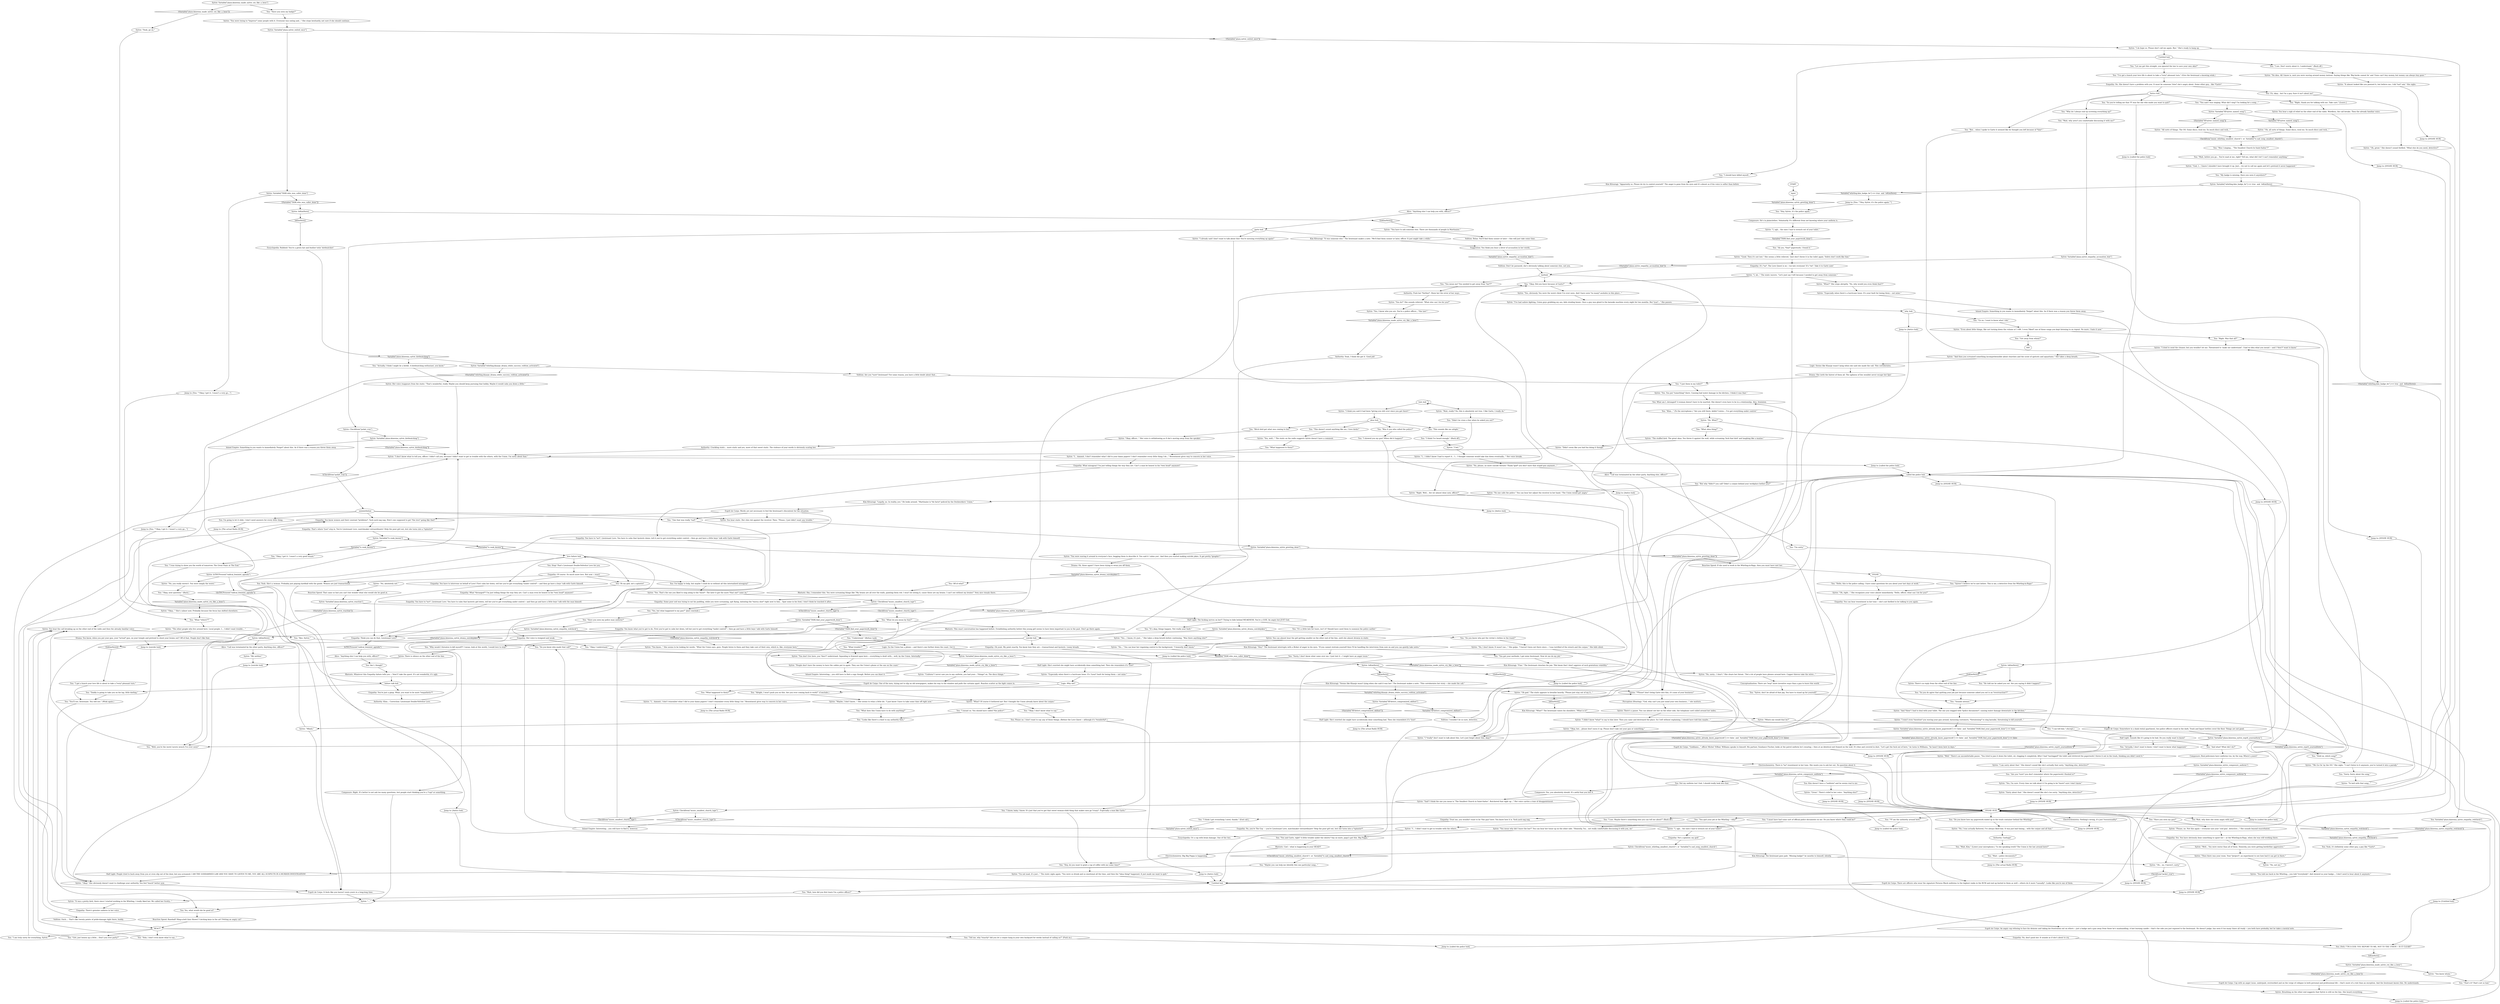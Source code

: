# KINEEMA / SYLVIE
# Your wildly successful phone call to Sylvie Malaiika.
# ==================================================
digraph G {
	  0 [label="START"];
	  1 [label="input"];
	  2 [label="Volition: Ouch.... That's like twenty points of pride-damage right there, buddy."];
	  3 [label="Jump to: [suicide hub]"];
	  4 [label="Sylvie: \"It almost looked like you pawned it, but believe me, I did *not* ask.\" She sighs."];
	  5 [label="Volition: Relax. You'll find them sooner or later -- this will just take some time."];
	  6 [label="Inland Empire: Interesting... you still have to find it, however."];
	  7 [label="Sylvie: IsKimHere()"];
	  8 [label="IsKimHere()", shape=diamond];
	  9 [label="!(IsKimHere())", shape=diamond];
	  10 [label="Empathy: Think you can do that, Lieutenant Love?"];
	  11 [label="Empathy: You have to *act*, Lieutenant Love. You have to calm that hysteric down, tell it you've got everything under control -- then go and have a little boys' talk with Garte himself."];
	  12 [label="Empathy: You can hear resentment in her tone -- she's not thrilled to be talking to you again."];
	  13 [label="why_hub"];
	  14 [label="called the police hub"];
	  15 [label="You: \"Let me get this straight, you ignored the law to save your own skin?\""];
	  16 [label="Sylvie: \"Yes... I know, it's just...\" She takes a deep breath before continuing. \"Was there anything else?\""];
	  17 [label="You: \"I got a hunch your love life is about to take a *very* pleasant turn.\""];
	  18 [label="You: Uh, okay... but I'm a guy. Sure it isn't about me?"];
	  19 [label="You: \"And what? What did I do?\""];
	  20 [label="Sylvie: \"Okay, officer...\" Her voice is withdrawing as if she's moving away from the speaker."];
	  21 [label="Esprit de Corps: An angry cop refusing to face his demons and taking his frustration out on others -- just a badge and a gun away from those he's manhandling. A fast burning candle -- that's the side you just exposed to the lieutenant. He doesn't judge, has seen it too many times all ready -- you both have probably, but he takes a mental note."];
	  22 [label="Authority: Yeah, I think she got it. Good job!"];
	  23 [label="Jump to: [SYLVIE HUB]"];
	  24 [label="You: \"But... when I spoke to Garte it seemed like he thought you left because of *him*.\""];
	  25 [label="Sylvie: \"And *then* I had to deal with your toilet. The one you clogged with *police documents*, causing water damage downstairs in the kitchen.\""];
	  26 [label="Sylvie: \"I... dammit, I don't remember what I did to your damn papers! I don't remember every little thing I do...\" Resentment gives way to concern in her voice."];
	  27 [label="Perception (Hearing): \"God, why can't you just mind your own business...\" she mutters."];
	  28 [label="Sylvie: \"To hell with that song...\""];
	  29 [label="Reaction Speed: If she used to work in the Whirling-in-Rags, then you must have met her."];
	  30 [label="Sylvie: \"Oh, all sorts of things. Some disco, rock too. So much disco and rock...\""];
	  31 [label="failure talk hub"];
	  32 [label="Sylvie: \"No. What?\""];
	  33 [label="You: \"Was I singing... \"The Smallest Church In Saint-Saëns\"?\""];
	  34 [label="You: \"But why *didn't* you call? Didn't a corpse behind your workplace bother you?\""];
	  35 [label="Sylvie: \"No, sorry... I don't.\" She clears her throat. \"Not a lot of people have phones around here. Copper thieves take the wires...\""];
	  36 [label="Empathy: Some poor sod was trying to eat his pudding, while you were screaming, spit flying, imitating the *mercy shot* right next to him... Spat some in his food, I don't think he touched it after..."];
	  37 [label="Sylvie: Her voice reappears from the static: \"That's wonderful, really. Maybe you should keep pursuing that hobby. Maybe it would calm you down a little.\""];
	  38 [label="Sylvie: \"No, I don't know. It wasn't me...\" She gulps. \"I haven't been out there since... I was terrified of the stench and the corpse.\" She falls silent."];
	  39 [label="Esprit de Corps: Words are not necessary to feel the lieutenant's discontent for the situation."];
	  40 [label="Sylvie: \"I've had sailors fighting, Union guys grabbing my ass, kids stealing booze. Once a guy was glued to the karaoke machine every night for two months. But *you*...\" She pauses."];
	  41 [label="Sylvie: You hear a sigh of relief on the other end of the radio. Wordless, the call breaks. Then the already familiar voice:"];
	  42 [label="Jump to: [SYLVIE HUB]"];
	  43 [label="You: \"You mean me? You needed to get away from *me*?\""];
	  44 [label="Sylvie: \"Especially when there's a hurricane loose. It's *your* fault for losing them -- not mine.\""];
	  45 [label="You: Yeah. She's a woman. Probably just playing hardball with the goods. Women are just transactional."];
	  46 [label="love failure hub"];
	  47 [label="skua hub"];
	  48 [label="You: \"This doesn't sound anything like me, I love birds!\""];
	  49 [label="You: \"Go on. I want to know what I did.\""];
	  50 [label="SYLVIE HUB"];
	  51 [label="You: \"It's a little late for tears, isn't it? Should have used them to summon the police earlier.\""];
	  52 [label="Sylvie: \"Oh... no, I haven't, sorry.\""];
	  53 [label="Reaction Speed: That came so fast you can't but wonder what else would she be good at."];
	  54 [label="Drama: Oh, those again? I have been trying to wean you off them."];
	  55 [label="Sylvie: \"You don't live here, you *don't* understand. Squealing is frowned upon here -- everything is dealt with... well, by the Union. Internally.\""];
	  56 [label="Sylvie: Variable[\"plaza.kineema_sylvie_composure_uniform\"]"];
	  57 [label="Variable[\"plaza.kineema_sylvie_composure_uniform\"]", shape=diamond];
	  58 [label="!(Variable[\"plaza.kineema_sylvie_composure_uniform\"])", shape=diamond];
	  59 [label="You: Kim doesn't have a *uniform* and he seems real to me."];
	  60 [label="Sylvie: Variable[\"plaza.kineema_sylvie_esprit_youruniform\"]"];
	  61 [label="Variable[\"plaza.kineema_sylvie_esprit_youruniform\"]", shape=diamond];
	  62 [label="!(Variable[\"plaza.kineema_sylvie_esprit_youruniform\"])", shape=diamond];
	  63 [label="Sylvie: \"I... dammit, I don't remember what I did to your damn papers! I don't remember every little thing I do.\" Resentment gives way to concern in her voice."];
	  64 [label="Sylvie: There's no reply from the other end of the line."];
	  65 [label="Sylvie: \"I, ugh... the ones I had to wrench out of your toilet?\""];
	  66 [label="Sylvie: Variable[\"tc.rank_known\"]"];
	  67 [label="Variable[\"tc.rank_known\"]", shape=diamond];
	  68 [label="!(Variable[\"tc.rank_known\"])", shape=diamond];
	  69 [label="You: \"Sorry. Sorry about the song.\""];
	  70 [label="Sylvie: CheckItem(\"music_smallest_church_tape\")"];
	  71 [label="CheckItem(\"music_smallest_church_tape\")", shape=diamond];
	  72 [label="!(CheckItem(\"music_smallest_church_tape\"))", shape=diamond];
	  73 [label="Empathy: Of course. So much more love. But now -- react!"];
	  74 [label="Sylvie: \"All sorts of things. The OO. Some disco, rock too. So much disco and rock...\""];
	  75 [label="You: \"Hello, this is the police calling. I have some questions for you about your last days at work.\""];
	  76 [label="You: \"It's okay, things happen. Not really your fault.\""];
	  77 [label="Sylvie: \"Please, no. Not this again -- everyone saw your 'cool gun', detective...\" She sounds beyond exacerbated."];
	  78 [label="You: \"Maybe you can help me identify this one particular song...\""];
	  79 [label="Sylvie: Variable[\"plaza.kineema_sylvie_reaction\"]"];
	  80 [label="Variable[\"plaza.kineema_sylvie_reaction\"]", shape=diamond];
	  81 [label="!(Variable[\"plaza.kineema_sylvie_reaction\"])", shape=diamond];
	  82 [label="You: \"Wait, how did you first learn I'm a police officer?\""];
	  83 [label="Sylvie: \"Yes, well...\" The static on the radio suggests Sylvie doesn't have a comment."];
	  84 [label="Sylvie: \"I am sorry about that.\" She doesn't sound like she's actually that sorry. \"Anything else, detective?\""];
	  85 [label="You: \"Okay. Did you leave because of Garte?\""];
	  86 [label="Sylvie: \"Maybe, I don't know...\" She seems to relax a little bit. \"I just know I have to take some time off right now.\""];
	  87 [label="You: \"Sylvie? I believe we've met before. This is me, a detective from the Whirling-in-Rags!\""];
	  88 [label="Sylvie: IsKimHere()"];
	  89 [label="IsKimHere()", shape=diamond];
	  90 [label="!(IsKimHere())", shape=diamond];
	  91 [label="Sylvie: \"You have to ask someone else. There are thousands of people in Martinaise.\""];
	  92 [label="Kim Kitsuragi: \"Seems like Klaasje wasn't lying when she said it was her.\" The lieutenant makes a note. \"This corroborates her story -- she made the call.\""];
	  93 [label="Inland Empire: Something in you wants to immediately *forget* about this. As if there was a reason you threw them away."];
	  94 [label="Sylvie: Variable[\"XP.sylvie_named_song\"]"];
	  95 [label="Variable[\"XP.sylvie_named_song\"]", shape=diamond];
	  96 [label="!(Variable[\"XP.sylvie_named_song\"])", shape=diamond];
	  97 [label="You: \"This sounds like me alright.\""];
	  98 [label="You: \"I am truly sorry for everything, Sylvie.\""];
	  99 [label="You: \"Girl, just loosen up a little... Don't you ever party?\""];
	  100 [label="Jump to: [called the police hub]"];
	  101 [label="Sylvie: You can almost hear the girl getting smaller on the other end of the line, until she almost drowns in static."];
	  102 [label="Sylvie: \"Mhmh.\""];
	  103 [label="You: \"Actually, I don't want to know. I don't want to know what happened.\""];
	  104 [label="You: Off of what?"];
	  105 [label="You: \"I must have had some sort of official police documents on me. Do you know where they could be?\""];
	  106 [label="You: \"Okay, I understand.\""];
	  107 [label="You: \"Sorry, I don't know what came over me, I just lost it -- I might have an anger issue.\""];
	  108 [label="Composure: Yes, you absolutely should. It's awful that you lost it."];
	  109 [label="Empathy: There's genuine sadness in her voice."];
	  110 [label="Sylvie: \"'We Go On' by the OO.\" She sighs. \"I can't listen to it anymore, you've turned it into a parody.\""];
	  111 [label="Sylvie: \"You mean why did I leave the bar?\" You can hear her tense up on the other side. \"Honestly, I'm... not really comfortable discussing it with you, sir.\""];
	  112 [label="Volition: Don't be paranoid, she's obviously talking about someone else, not you."];
	  113 [label="Sylvie: \"Sorry about that.\" She doesn't sound like she's too sorry. \"Anything else, detective?\""];
	  114 [label="Jump to: [SYLVIE HUB]"];
	  115 [label="Sylvie: CheckItem(\"music_smallest_church_tape\")"];
	  116 [label="CheckItem(\"music_smallest_church_tape\")", shape=diamond];
	  117 [label="!(CheckItem(\"music_smallest_church_tape\"))", shape=diamond];
	  118 [label="SYLVIE"];
	  119 [label="You: \"So you're telling me that *I* was the one who made you want to quit?\""];
	  120 [label="You: \"I meant us. You should have called *the police*.\""];
	  121 [label="Sylvie: \"Yeah, go on.\""];
	  122 [label="You: \"You quit your job at the Whirling -- why?\""];
	  123 [label="Reaction Speed: Baseball? Ring-a-bell Quiz Shows? Catching keys in the air? Petting an angry cat?"];
	  124 [label="You: \"Why would I threaten to kill myself?! I mean, look at this world, I would love to stay!\""];
	  125 [label="You: Not my uniform too! God, I should really look into that."];
	  126 [label="Sylvie: \"I didn't know *what* to say to him later. Then you came and destroyed the place. So I left without explaining. I should have told him maybe...\""];
	  127 [label="You: \"I can tell him.\" (Accept.)"];
	  128 [label="lasthub"];
	  129 [label="Sylvie: \"I won't even *mention* you waving your gun around, harassing customers, *threatening* to sing karaoke, threatening to kill yourself...\""];
	  130 [label="Volition: I wouldn't be so sure, detective."];
	  131 [label="Jump to: [You: \"\"Okay, I get it. I wasn't a very go...\"]"];
	  132 [label="You: I'm happy to help, but maybe I could do so without all this internalized misogyny?"];
	  133 [label="Rhetoric: God -- what is happening in your HEAD?!"];
	  134 [label="You: \"You said I was singing. What did I sing? I'm looking for a song...\""];
	  135 [label="Sylvie: \"I do hope so. Please don't call me again. Bye.\" She's ready to hang up."];
	  136 [label="Sylvie: \"The stuffed bird. The great skua. You threw it against the wall, while screaming 'fuck that bird' and laughing like a maniac.\""];
	  137 [label="Sylvie: \"I bet.\""];
	  138 [label="Sylvie: \"And then you screamed something incomprehensible about churches and the scent of apricots and aquariums.\" She takes a deep breath."];
	  139 [label="Sylvie: \"Okay...\" She's calmer now. Probably because the focus has shifted elsewhere."];
	  140 [label="Empathy: No, you're The Guy  -- you're Lieutenant Love, matchmaker extraordinaire! Help the poor girl out, lest she turns into a *spinster*!"];
	  141 [label="Sylvie: \"The other people who live around here. Local people. I... I didn't want trouble... \""];
	  142 [label="Jump to: [called the police hub]"];
	  143 [label="Jump to: [SYLVIE HUB]"];
	  144 [label="Sylvie: There is silence on the other end of the line."];
	  145 [label="You: \"Right, thank you for talking with me. Take care.\" [Leave.]"];
	  146 [label="You: \"Didn't he cross a line when he asked you out?\""];
	  147 [label="Electrochemistry: There is *no* resentment in her tone. She wants you to ask her out. No question about it."];
	  148 [label="Sylvie: \"Yes. You put *something* there. Causing bad water damage in the kitchen. I think it was that.\""];
	  149 [label="Empathy: That's where *you* step in. You're Lieutenant Love, matchmaker extraordinaire! Help the poor girl out, lest she turns into a *spinster*."];
	  150 [label="You: \"Daddy is going to take you on his lap, little darling.\""];
	  151 [label="Empathy: You have to *act*, Lieutenant Love. You have to calm that hysteric girl down, tell her you've got everything under control -- and then go and have a little boys' talk with the man himself."];
	  152 [label="Electrochemistry: Big Big Poppa is happening."];
	  153 [label="Sylvie: Variable[\"whirling.kim_badge_lie\"] == true  and  IsKimHere()"];
	  154 [label="Variable[\"whirling.kim_badge_lie\"] == true  and  IsKimHere()", shape=diamond];
	  155 [label="!(Variable[\"whirling.kim_badge_lie\"] == true  and  IsKimHere())", shape=diamond];
	  156 [label="Sylvie: \"Oh, right...\" She recognizes your voice almost immediately. \"Hello, officer, what can I do for you?\""];
	  157 [label="You: \"Bitch bird got what was coming to her.\""];
	  158 [label="You: \"I see. Don't worry about it, I understand.\" (Back off.)"];
	  159 [label="Sylvie: Variable[\"plaza.kineema_made_sylvie_cry_like_a_boss\"]"];
	  160 [label="Variable[\"plaza.kineema_made_sylvie_cry_like_a_boss\"]", shape=diamond];
	  161 [label="!(Variable[\"plaza.kineema_made_sylvie_cry_like_a_boss\"])", shape=diamond];
	  162 [label="Jump to: [SYLVIE HUB]"];
	  163 [label="You: \"Hey, Sylvie, it's the police again.\""];
	  164 [label="You: \"Actually, I think I might be a birdie. A birdwatching enthusiast, you know.\""];
	  165 [label="Authority: Crackling static... more static and yes, more of that sweet static. The violence of your words is obviously scaring her."];
	  166 [label="You: \"Do you know how my paperwork ended up in the trash container behind the Whirling?\""];
	  167 [label="You: \"You got your methods, I got mine lieutenant. Now let me do my job.\""];
	  168 [label="Sylvie: Breathing on the other end suggests that Sylvie is still on the line. She heard everything."];
	  169 [label="Kim Kitsuragi: \"Fine.\" The lieutenant clenches his jaw. \"But know that I don't approve of such gratuitous volatility.\""];
	  170 [label="You: \"Huh, I don't even know what to say...\""];
	  171 [label="Sylvie: Variable[\"plaza.kineema_sylvie_already_know_paperwork\"] == false  and  Variable[\"TASK.find_your_paperwork_done\"] == false"];
	  172 [label="Variable[\"plaza.kineema_sylvie_already_know_paperwork\"] == false  and  Variable[\"TASK.find_your_paperwork_done\"] == false", shape=diamond];
	  173 [label="!(Variable[\"plaza.kineema_sylvie_already_know_paperwork\"] == false  and  Variable[\"TASK.find_your_paperwork_done\"] == false)", shape=diamond];
	  174 [label="Sylvie: Variable[\"XP.detect_compromized_skillset\"]"];
	  175 [label="Variable[\"XP.detect_compromized_skillset\"]", shape=diamond];
	  176 [label="!(Variable[\"XP.detect_compromized_skillset\"])", shape=diamond];
	  177 [label="You: \"Ah yes, *that* paperwork. I found it.\""];
	  178 [label="Sylvie: \"Good. Then it's not lost.\" She seems a little relieved. \"Just don't throw it in the toilet again. Toilets don't work like that.\""];
	  179 [label="Sylvie: \"Yes, I'm sure. Every time we talk about it I'm going to be *more* sure I don't know.\""];
	  180 [label="You: Oh my god, not a spinster!"];
	  181 [label="You: Stop! That's Lieutenant Double-Yefreitor Love for you."];
	  182 [label="You: \"I think I got everything I need, thanks.\" [End call.]"];
	  183 [label="You: \"Right. Was that all?\""];
	  184 [label="Sylvie: Variable[\"plaza.kineema_made_sylvie_cry_like_a_boss\"]"];
	  185 [label="Variable[\"plaza.kineema_made_sylvie_cry_like_a_boss\"]", shape=diamond];
	  186 [label="!(Variable[\"plaza.kineema_made_sylvie_cry_like_a_boss\"])", shape=diamond];
	  187 [label="You: \"Have you seen my badge?\""];
	  188 [label="You: \"Have you seen my gun?\""];
	  189 [label="You: Wait, why does she seem angry with you?"];
	  190 [label="You: Variable[\"plaza.kineema_sylvie_empathy_redcheck\"]"];
	  191 [label="Variable[\"plaza.kineema_sylvie_empathy_redcheck\"]", shape=diamond];
	  192 [label="!(Variable[\"plaza.kineema_sylvie_empathy_redcheck\"])", shape=diamond];
	  193 [label="Jump to: [Untitled hub]"];
	  194 [label="Sylvie: Variable[\"plaza.kineema_sylvie_greeting_done\"]"];
	  195 [label="Variable[\"plaza.kineema_sylvie_greeting_done\"]", shape=diamond];
	  196 [label="!(Variable[\"plaza.kineema_sylvie_greeting_done\"])", shape=diamond];
	  197 [label="Sylvie: \"You were waving it around in everyone's face, begging them to describe it. You said it 'calms you'. And then you started making suicide jokes. It got pretty *graphic*.\""];
	  198 [label="Composure: Real policemen have uniforms too, by the way. Where's yours?"];
	  199 [label="unionisthelaw"];
	  200 [label="You: \"Wait, Kim,\" (Lower your microphone.) \"Is she speaking truth? The Union is the law around here?\""];
	  201 [label="You: I'm going to let it slide. I don't need answers for every little thing."];
	  202 [label="Esprit de Corps: There are officers who wear the signature Perseus Black uniforms to the highest ranks in the RCM and end up buried in them as well -- others do it more *casually*. Looks like you're one of them."];
	  203 [label="Sylvie: \"I, ugh... the ones I had to wrench out of your toilet.\""];
	  204 [label="Jump to: [The actual Radio HUB]"];
	  205 [label="You: Am I, though?"];
	  206 [label="Sylvie: Variable[\"whirling.klaasje_drama_white_success_volition_activated\"]"];
	  207 [label="Variable[\"whirling.klaasje_drama_white_success_volition_activated\"]", shape=diamond];
	  208 [label="!(Variable[\"whirling.klaasje_drama_white_success_volition_activated\"])", shape=diamond];
	  209 [label="Volition: Are you *sure* lieutenant? For some reason, you have a little doubt about that..."];
	  210 [label="Half Light: She's worried she might have accidentally done something bad. Then she remembers it's *you*."];
	  211 [label="Empathy: What misogyny? I'm just telling things the way they are. Can't a man be honest in his *own head* anymore?"];
	  212 [label="Sylvie: \"Yes. That's the one you liked to sing along to the *most*. The later it got the more *that one* came on.\""];
	  213 [label="You: \"Wait, before you go... You're mad at me, right? Tell me, what did I do? I can't remember anything.\""];
	  214 [label="Sylvie: \"Well... You were worse than all of them. Honestly, you were getting borderline aggressive.\""];
	  215 [label="Sylvie: \"Even about little things, like not turning down the volume at 3 AM. I even *liked* one of those songs you kept listening to on repeat. No more. I hate it now.\""];
	  216 [label="Sylvie: \"Then there was your room. Your *project*, an experiment to see how bad it can get in there.\""];
	  217 [label="Sylvie: \"I tried to send the cleaner, but you wouldn't let me. Threatened to 'make me understand'. I had no idea what you meant -- and I *don't* want to know.\""];
	  218 [label="Sylvie: \"No, not me.\""];
	  219 [label="You: \"I showed you my gun? When did it happen?\""];
	  220 [label="Empathy: Yes. You have obviously done something to upset her -- at the Whirling-in-Rags, when she was still working there."];
	  221 [label="You: Yeah, it's definitely some other guy, a guy like *Garte*."];
	  222 [label="Antics hub"];
	  223 [label="Untitled hub"];
	  224 [label="suicide hub"];
	  225 [label="Sylvie: \"Okay.\" She obviously doesn't want to challenge your authority. You feel *much* better now."];
	  226 [label="Jump to: [called the police hub]"];
	  227 [label="Suggestion: You think you hear a sliver of accusation in her words."];
	  228 [label="You: \"That's it? That's not so bad.\""];
	  229 [label="Sylvie: \"Wait, really? No, this is absolutely not true. I like Garte, I really do.\""];
	  230 [label="Sylvie: IsKimHere()"];
	  231 [label="IsKimHere()", shape=diamond];
	  232 [label="!(IsKimHere())", shape=diamond];
	  233 [label="You: \"He told me he asked you out. Are you saying it didn't happen?\""];
	  234 [label="Sylvie: CheckItem(\"jacket_rcm\")"];
	  235 [label="CheckItem(\"jacket_rcm\")", shape=diamond];
	  236 [label="!(CheckItem(\"jacket_rcm\"))", shape=diamond];
	  237 [label="Sylvie: Variable[\"plaza.kineema_sylvie_birdwatching\"]"];
	  238 [label="Variable[\"plaza.kineema_sylvie_birdwatching\"]", shape=diamond];
	  239 [label="!(Variable[\"plaza.kineema_sylvie_birdwatching\"])", shape=diamond];
	  240 [label="Inland Empire: Something in you wants to immediately *forget* about this. As if there was a reason you threw them away."];
	  241 [label="Logic: Why not?"];
	  242 [label="You: \"You and Garte, right? A little trouble under the sheets? Say no more, papa's got this. Big Poppa.\""];
	  243 [label="You: \"What skua thing?\""];
	  244 [label="You: \"Why do I always end up screwing everything up?\""];
	  245 [label="You: \"Was it you who called the police?\""];
	  246 [label="You: \"I see. Maybe there's something else you can tell me about?\" (Back off.)"];
	  247 [label="Empathy: You know women and their constant *problems*. Yack yack nag nag. How's one supposed to get *the love* going like that?"];
	  248 [label="Sylvie: \"You told me back in the Whirling... you told *everybody*. And showed us your badge... I don't need to hear about it anymore.\""];
	  249 [label="Sylvie: \"It was a pretty bird, there since I started working in the Whirling. I really liked her. We called her Scotty...\""];
	  250 [label="You: \"Wait, why aren't you comfortable discussing it with me?\""];
	  251 [label="You: \"Alright, I won't push you on this. Are you ever coming back to work?\" (Conclude.)"];
	  252 [label="Sylvie: \"*Please* don't bring Garte into this, it's none of your business!\""];
	  253 [label="You: \"Sounds intense.\""];
	  254 [label="hub_hub"];
	  255 [label="Logic: Seems like Klaasje wasn't lying when she said she made the call. This corroborates."];
	  256 [label="Jump to: [called the police hub]"];
	  257 [label="Drama: She iseth the fairest of them all. The ugliness of lies wouldst never escape her lips!"];
	  258 [label="Sylvie: IsTHCPresent(\"radical_feminist_agenda\")"];
	  259 [label="IsTHCPresent(\"radical_feminist_agenda\")", shape=diamond];
	  260 [label="!(IsTHCPresent(\"radical_feminist_agenda\"))", shape=diamond];
	  261 [label="Sylvie: \"No, you really weren't. You were simply the worst.\""];
	  262 [label="You: \"I was trying to show you the world of tomorrow. The Great Panic at The End.\""];
	  263 [label="You: \"Tell me, why *exactly* did you let a corpse hang in your own backyard for weeks instead of calling us?\" (Push on.)"];
	  264 [label="Esprit de Corps: It feels like you haven't worn yours in a long-long time."];
	  265 [label="Sylvie: \"Sad? I think the one you mean is \"The Smallest Church in Saint-Saëns\". Butchered that right up...\" Her voice carries a tone of disappointment."];
	  266 [label="Empathy: Her voice is resigned and weak."];
	  267 [label="Drama: You know, when you put your gun, your *actual* gun, on your temple and pretend to shoot your brains out? Off of that. People don't like that."];
	  268 [label="Rhetoric: Hm, I remember this. You were screaming things like \"My brains are all over the walls, painting them red. I won't be seeing it, cause these are my brains. I can't see without my brains!\" Very nice visuals there."];
	  269 [label="Jump to: [suicide hub]"];
	  270 [label="You: \"Sylvie, don't be afraid of that pig. You have to stand up for yourself!\""];
	  271 [label="Sylvie: \"I already said I don't want to talk about this! You're messing everything up again!\""];
	  272 [label="Sylvie: There's a pause. You can almost see her on the other side, the telephone cord coiled around her index."];
	  273 [label="Authority: Garbage!"];
	  274 [label="Jump to: [called the police hub]"];
	  275 [label="You: \"I put them in my toilet?\""];
	  276 [label="Empathy: Not a spinster, my god!"];
	  277 [label="Empathy: What *deranged*? I'm just telling things the way they are. Can't a man even be honest in his *own head* anymore?"];
	  278 [label="You: \"Khm...\" (To the microphone.) \"Are you still there, kiddo? Listen... I've got everything under control.\""];
	  279 [label="Sylvie: \"Oh god.\" The static appears to breathe heavily. \"Please just stay out of my li...\""];
	  280 [label="You: \"Hey, do you want to grab a cup of coffee with me some time?\""];
	  281 [label="Jump to: [called the police hub]"];
	  282 [label="Sylvie: \"No...\" You can hear her regaining control in the background. \"I honestly don't know.\""];
	  283 [label="Sylvie: \"Uniform? I never saw you in any uniform, you had your... *things* on. The disco things.\""];
	  284 [label="Sylvie: Variable[\"plaza.kineema_sylvie_empathy_redcheck\"]"];
	  285 [label="Variable[\"plaza.kineema_sylvie_empathy_redcheck\"]", shape=diamond];
	  286 [label="!(Variable[\"plaza.kineema_sylvie_empathy_redcheck\"])", shape=diamond];
	  287 [label="Sylvie: IsKimHere()"];
	  288 [label="IsKimHere()", shape=diamond];
	  289 [label="!(IsKimHere())", shape=diamond];
	  290 [label="Alice: \"Call was terminated by the other party. Anything else, officer?\""];
	  291 [label="You: Yes, what would she be good at?"];
	  292 [label="Half Light: The fucking nerves on her?! Trying to hide behind WEAKNESS. You're a GOD. An angry but JUST God."];
	  293 [label="Sylvie: \"No, please, no more suicide threats! Thank *god* you don't have that stupid gun anymore...\""];
	  294 [label="Kim Kitsuragi: \"Apparently so. Please do try to control yourself.\" The anger is gone from his eyes and it's almost as if his voice is softer than before."];
	  295 [label="Half Light: She's worried she might have accidentally done something bad. Then she remembers it's *you*."];
	  296 [label="Jump to: [The actual Radio HUB]"];
	  297 [label="garte hub"];
	  298 [label="Sylvie: \"Especially when there's a hurricane loose. It's your fault for losing them -- not mine.\""];
	  299 [label="Jump to: [The actual Radio HUB]"];
	  300 [label="You: \"I'm sorry.\""];
	  301 [label="Sylvie: \"I think you said it had been *giving you shit ever since you got there*.\""];
	  302 [label="Sylvie: \"Didn't seem like you had fun doing it though.\""];
	  303 [label="You: \"I think I've heard enough.\" (Back off.)"];
	  304 [label="Jump to: [Antics hub]"];
	  305 [label="Sylvie: \"I... I didn't know I had to report it... I... I thought someone would take him down eventually...\" Her voice breaks."];
	  306 [label="You: \"I've got a hunch your love life is about to take a *very* pleasant turn.\" (Give the lieutenant a knowing wink.)"];
	  307 [label="Kim Kitsuragi: \"What?\" The lieutenant raises his shoulders. \"What is it?\""];
	  308 [label="Empathy: No. She doesn't have a problem with you. It must be someone *else* she's angry about. Some other guy... like *Garte*."];
	  309 [label="Sylvie: \"You know...\" She seems to be looking for words. \"What the Union says, goes. People listen to them and they take care of their own, which is, like, everyone here.\""];
	  310 [label="Rhetoric: This exact conversation has happened before. Establishing authority before this young girl seems to have been important to you in the past. Don't go there again."];
	  311 [label="Esprit de Corps: Cop with an anger issue, underpaid, overworked and on the verge of collapse in both personal and professional life -- that's more of a rule than an exception. And the lieutenant knows this. He understands."];
	  312 [label="Alice: \"Anything else I can help you with, officer?\""];
	  313 [label="Jump to: [SYLVIE HUB]"];
	  314 [label="Jump to: [SYLVIE HUB]"];
	  315 [label="You: \"Are you *sure* you don't remember where the paperwork I flushed is?\""];
	  316 [label="Electrochemistry: Nothing's wrong, it's just *sssssexuality*."];
	  317 [label="Authority: Khm... Correction: Lieutenant Double-Yefreitor Love."];
	  318 [label="You: \"Okay, I get it. I wasn't a very good tenant.\""];
	  319 [label="You: \"Well, you're the worst tavern wench I've ever seen!\""];
	  320 [label="Empathy: No, don't push her. It sounds as if she's about to cry."];
	  321 [label="Sylvie: \"You do?\" She sounds relieved. \"What else can I do for you?\""];
	  322 [label="Sylvie: \"No idea. All I know is, next you were waving around money instead. Saying things like 'Big bucks cannot lie' and 'Guns can't buy money, but money can always buy guns'.\""];
	  323 [label="You: \"Have you seen my police man uniform?\""];
	  324 [label="Empathy: Trust me, you wouldn't want to be *the guy* here. You know how it is. Yack yack nag nag."];
	  325 [label="Sylvie: \"Oh, great.\" She doesn't sound thrilled. \"What else do you need, detective?\""];
	  326 [label="Composure: He's in plainclothes. Voluntarily. It's different from not knowing where your uniform is."];
	  327 [label="Sylvie: \"Great.\" There's relief in her voice. \"Anything else?\""];
	  328 [label="Sylvie: \"Well.\" There's an uncomfortable pause. \"You tried to jam it down the toilet, sir, clogging it completely. After I had *unclogged* the toilet and retrieved the paperwork I threw it out in the trash, thinking you didn't need it.\""];
	  329 [label="Sylvie: \"No, I was actually flattered, I've always liked him. It was just bad timing... with the corpse and all that.\""];
	  330 [label="Jump to: [Antics hub]"];
	  331 [label="Sylvie: \"I *really* don't want to talk about this. Let's just forget about this, okay?\""];
	  332 [label="Authority: Push her *further*. Show her the error of her ways."];
	  333 [label="Encyclopedia: Or a cop with brain damage. One of the two."];
	  334 [label="Rhetoric: Whatever this Empathy failure tells you -- *don't* take the quest. It's not wonderful, it's ugly."];
	  335 [label="Alice: \"Anything else I can help you with, officer?\""];
	  336 [label="You: \"Bye, Sylvie.\""];
	  337 [label="Untitled hub"];
	  338 [label="You: (Yell:) \"I'M A GOD. YOU REPORT TO ME, NOT TO THE UNION -- IS IT CLEAR?\""];
	  339 [label="Sylvie: Variable[\"plaza.kineema_sylvie_drama_suicidejokes\"]"];
	  340 [label="Variable[\"plaza.kineema_sylvie_drama_suicidejokes\"]", shape=diamond];
	  341 [label="!(Variable[\"plaza.kineema_sylvie_drama_suicidejokes\"])", shape=diamond];
	  342 [label="You: \"Do you know who put the victim's clothes in the trash?\""];
	  343 [label="You: \"*I* am the authority around here.\""];
	  344 [label="Sylvie: You hear static. Her chin rub against the receiver. Then: \"Please, I just didn't want any trouble.\""];
	  345 [label="Sylvie: \"People don't have the money to have the cables put in again. They use the Union's phone or the one on the coast.\""];
	  346 [label="Conceptualization: There are *way* more inventive ways than a gun to leave this world."];
	  347 [label="Alice: \"Call was terminated by the other party. Anything else, officer?\""];
	  348 [label="Jump to: [SYLVIE HUB]"];
	  349 [label="You: \"What does this Union have to do with anything?\""];
	  350 [label="You: \"Okay. I don't know what to say.\""];
	  351 [label="Empathy: Oh yeah. My point exactly. You know how they are -- transactional and hysteric. Loony broads."];
	  352 [label="Jump to: [Antics hub]"];
	  353 [label="Sylvie: \"I don't know what to tell you, officer. I didn't call you, because I didn't want to get in trouble with the others, with the Union. I'm sorry about that.\""];
	  354 [label="Sylvie: \"I... I didn't want to get in trouble with the others...\""];
	  355 [label="Jump to: [called the police hub]"];
	  356 [label="Sylvie: \"Yes, I know who you are. You're a police officer... *the law*.\""];
	  357 [label="Sylvie: \"You were trying to *impress* some people with it. Everyone was eating and...\" She stops hesitantly, not sure if she should continue."];
	  358 [label="Jump to: [Antics hub]"];
	  359 [label="You: \"What do you mean by that?\""];
	  360 [label="Kim Kitsuragi: \"Legally, no. In reality, yes.\" He looks around. \"Martinaise is *de facto* policed by the Dockworkers' Union.\""];
	  361 [label="You: \"Wait -- police documents?\""];
	  362 [label="Esprit de Corps: \"Goddamn...\" officer Michel 'Elfboy' Williams speaks to himself. His partner, Sundance Fischer, looks at the patrol uniform he's wearing -- then at an identical suit framed on the wall. It's blue and covered in dust. \"Let's get the fuck out of here,\" he turns to Williams, \"he hasn't been here in days.\""];
	  363 [label="You: \"What happened to them?\""];
	  364 [label="You: \"Understood.\" (Refuse task)"];
	  365 [label="Sylvie: \"Okay, but... please don't mess it up. Please don't take out your gun or something.\""];
	  366 [label="Half Light: Sounds like it's going to be bad. Do you really want to know?"];
	  367 [label="Sylvie: Variable[\"plaza.sylvie_exited_once\"]"];
	  368 [label="Variable[\"plaza.sylvie_exited_once\"]", shape=diamond];
	  369 [label="!(Variable[\"plaza.sylvie_exited_once\"])", shape=diamond];
	  370 [label="Sylvie: Variable[\"TASK.who_was_caller_done\"]"];
	  371 [label="Variable[\"TASK.who_was_caller_done\"]", shape=diamond];
	  372 [label="!(Variable[\"TASK.who_was_caller_done\"])", shape=diamond];
	  373 [label="Jump to: [You: \"\"Okay, I get it. I wasn't a very go...\"]"];
	  374 [label="Empathy: It's *on*. The Love Quest is on -- too late everyone! It's *on*. Take it to Garte now!"];
	  375 [label="Sylvie: \"Me neither.\""];
	  376 [label="You: Please no. I don't want to say any of those things. (Refuse the Love Quest -- although it's *wonderful*.)"];
	  377 [label="Empathy: You're just a gimp. What, you want to be more *empathetic*?"];
	  378 [label="Jump to: [Antics hub]"];
	  379 [label="You: \"My badge is missing. Have you seen it anywhere?\""];
	  380 [label="Jump to: [SYLVIE HUB]"];
	  381 [label="Sylvie: \"...\""];
	  382 [label="You: \"You'll see, lieutenant. You will see.\" (Wink again.)"];
	  383 [label="Sylvie: \"Which one would that be?\""];
	  384 [label="Half Light: People tried to back away from you or even slip out of the door, but you screamed: I AM THE GODDAMNED LAW AND YOU HAVE TO LISTEN TO ME, YOU ARE ALL SUSPECTS IN A MURDER INVESTIGATION!"];
	  385 [label="You: \"Yes, but what happened to my gun?\" (Just conclude.)"];
	  386 [label="You: \"What trouble?!\""];
	  387 [label="Composure: Right. It's better to not ask too many questions, lest people start thinking you're a *cop* or something."];
	  388 [label="Jump to: [The actual Radio HUB]"];
	  389 [label="Sylvie: \"I, uh...\" The static wavers. \"Let's just say I left because I needed to get away from someone.\""];
	  390 [label="Sylvie: Variable[\"plaza.sylvie_empathy_accusation_hint\"]"];
	  391 [label="Variable[\"plaza.sylvie_empathy_accusation_hint\"]", shape=diamond];
	  392 [label="!(Variable[\"plaza.sylvie_empathy_accusation_hint\"])", shape=diamond];
	  393 [label="Jump to: [SYLVIE HUB]"];
	  394 [label="Sylvie: \"Right. Well... Are we almost done now, officer?\""];
	  395 [label="Logic: So the Union has a phone -- and there's one further down the coast. Got it."];
	  396 [label="Inland Empire: Interesting... you still have to find a copy though. Before you can blast it."];
	  397 [label="Sylvie: Variable[\"TASK.find_your_paperwork_done\"]"];
	  398 [label="Variable[\"TASK.find_your_paperwork_done\"]", shape=diamond];
	  399 [label="!(Variable[\"TASK.find_your_paperwork_done\"])", shape=diamond];
	  400 [label="Empathy: You know what you've got to do. First you've got to calm her down, tell her you've got everything *under control* -- then go and have a little boys' talk with Garte himself."];
	  401 [label="You: \"I know, baby, I know. It's just that you've got that sweet woman-child thing that makes men go *crazy*. Especially a man like Garte.\""];
	  402 [label="Jump to: [SYLVIE HUB]"];
	  403 [label="REACT"];
	  404 [label="You: \"Okay, next question.\" (Back.)"];
	  405 [label="Sylvie: \"What? Of course it bothered me! But I thought the Union already knew about the corpse.\""];
	  406 [label="Sylvie: \"No one calls the police.\" You can hear her adjust the receiver in her hand. \"The Union would get angry.\""];
	  407 [label="You: \"Looks like there's a limit to my authority then.\""];
	  408 [label="You: \"One that was really *sad*.\""];
	  409 [label="Esprit de Corps: Somewhere in a dank rental apartment, two police officers stand in the dark. Trash and liquor bottles cover the floor. Things are not good."];
	  410 [label="Esprit de Corps: One of the men, trying not to slip on old newspapers, makes his way to the window and pulls the curtains apart. Roaches scatter as the light comes in."];
	  411 [label="You: \"Hold on, which song?\""];
	  412 [label="You: \"Get away from whom?\""];
	  413 [label="Sylvie: \"What?\" She stops abruptly. \"No, why would you even think that?!\""];
	  414 [label="Sylvie: \"Yes, obviously. You were the worst client I've ever seen. And I have seen *so many* assholes in this place...\""];
	  415 [label="Jump to: [called the police hub]"];
	  416 [label="You: \"So you do agree that quitting your job just because someone asked you out is an *overreaction*?\""];
	  417 [label="Kim Kitsuragi: \"It was someone else.\" The lieutenant makes a note. \"We'll find them sooner or later, officer. It just might take a while.\""];
	  418 [label="Encyclopedia: Rubbish! You're a green hat and feather totin' birdwatcher!"];
	  419 [label="You: \"What happened to them?\""];
	  420 [label="You: What am I, deranged? A woman doesn't have to be married. She doesn't even have to be in a relationship. Also, feminism."];
	  421 [label="Empathy: You have to intervene on behalf of Love! First calm her down, tell her you've got everything *under control* -- and then go have a boys' talk with Garte himself."];
	  422 [label="Sylvie: CheckItem(\"music_whirling_smallest_church\")  or  Variable[\"tc.sad_song_smallest_church\"]"];
	  423 [label="CheckItem(\"music_whirling_smallest_church\")  or  Variable[\"tc.sad_song_smallest_church\"]", shape=diamond];
	  424 [label="!(CheckItem(\"music_whirling_smallest_church\")  or  Variable[\"tc.sad_song_smallest_church\"])", shape=diamond];
	  425 [label="Kim Kitsuragi: The lieutenant goes pale. 'Missing badge?' he mouths to himself, silently."];
	  426 [label="Jump to: [You: \"\"Hey, Sylvie, it's the police again.\"\"]"];
	  427 [label="Sylvie: \"No, absolutely not.\""];
	  428 [label="Sylvie: \"I'm not mad, it's just...\" The static sighs again. \"You were so drunk and so emotional all the time, and then the *skua thing* happened. It just made me want to quit.\""];
	  429 [label="Sylvie: \"God, I... I knew I shouldn't have brought it up. Just... try not to call me again and let's pretend it never happened.\""];
	  430 [label="Sylvie: You hear the call breaking up on the other end of the radio and then the already familiar voice:"];
	  431 [label="You: \"Do you know who made that call?\""];
	  432 [label="Jump to: [SYLVIE HUB]"];
	  433 [label="You: \"What *others*?\""];
	  434 [label="You: \"I should have killed myself...\""];
	  435 [label="Kim Kitsuragi: \"Hey!\" The lieutenant interrupts with a flicker of anger in his eyes. \"If you cannot restrain yourself then I'll be handling the interviews from now on and you can quietly take notes.\""];
	  436 [label="Sylvie: Variable[\"plaza.kineema_made_sylvie_cry_like_a_boss\"]"];
	  437 [label="Variable[\"plaza.kineema_made_sylvie_cry_like_a_boss\"]", shape=diamond];
	  438 [label="!(Variable[\"plaza.kineema_made_sylvie_cry_like_a_boss\"])", shape=diamond];
	  439 [label="Sylvie: \"You know whom.\""];
	  0 -> 1
	  1 -> 195
	  2 -> 403
	  3 -> 225
	  4 -> 314
	  5 -> 227
	  6 -> 359
	  7 -> 8
	  7 -> 9
	  8 -> 92
	  9 -> 256
	  10 -> 259
	  11 -> 10
	  12 -> 147
	  13 -> 304
	  13 -> 49
	  14 -> 432
	  14 -> 34
	  14 -> 405
	  15 -> 306
	  16 -> 282
	  17 -> 382
	  18 -> 325
	  19 -> 198
	  20 -> 165
	  21 -> 168
	  22 -> 224
	  23 -> 50
	  24 -> 230
	  25 -> 129
	  26 -> 211
	  27 -> 272
	  28 -> 217
	  29 -> 118
	  30 -> 423
	  31 -> 377
	  31 -> 150
	  31 -> 279
	  32 -> 402
	  32 -> 243
	  33 -> 213
	  34 -> 406
	  35 -> 346
	  36 -> 385
	  37 -> 353
	  38 -> 23
	  39 -> 344
	  39 -> 264
	  39 -> 408
	  39 -> 247
	  40 -> 13
	  41 -> 313
	  42 -> 50
	  43 -> 332
	  44 -> 241
	  45 -> 352
	  46 -> 132
	  46 -> 421
	  46 -> 45
	  46 -> 180
	  46 -> 181
	  47 -> 48
	  47 -> 97
	  47 -> 157
	  47 -> 245
	  48 -> 83
	  49 -> 215
	  50 -> 324
	  50 -> 166
	  50 -> 105
	  50 -> 246
	  50 -> 343
	  50 -> 316
	  50 -> 281
	  50 -> 122
	  50 -> 182
	  50 -> 188
	  50 -> 189
	  51 -> 101
	  52 -> 235
	  53 -> 79
	  54 -> 340
	  55 -> 345
	  56 -> 57
	  56 -> 58
	  57 -> 202
	  57 -> 59
	  57 -> 125
	  58 -> 42
	  59 -> 327
	  60 -> 61
	  60 -> 62
	  61 -> 411
	  62 -> 162
	  63 -> 296
	  64 -> 416
	  65 -> 420
	  65 -> 276
	  66 -> 67
	  66 -> 68
	  67 -> 318
	  68 -> 46
	  69 -> 28
	  70 -> 72
	  70 -> 71
	  71 -> 359
	  72 -> 6
	  73 -> 132
	  73 -> 180
	  73 -> 45
	  73 -> 421
	  74 -> 423
	  75 -> 156
	  76 -> 16
	  77 -> 220
	  78 -> 384
	  79 -> 80
	  79 -> 81
	  80 -> 292
	  81 -> 2
	  82 -> 249
	  83 -> 419
	  84 -> 315
	  85 -> 414
	  86 -> 349
	  87 -> 156
	  88 -> 89
	  88 -> 90
	  89 -> 418
	  90 -> 91
	  91 -> 5
	  92 -> 207
	  93 -> 114
	  94 -> 96
	  94 -> 95
	  95 -> 30
	  96 -> 74
	  97 -> 303
	  98 -> 430
	  99 -> 430
	  100 -> 14
	  101 -> 282
	  102 -> 264
	  102 -> 247
	  103 -> 328
	  104 -> 268
	  105 -> 65
	  106 -> 55
	  107 -> 295
	  108 -> 265
	  109 -> 353
	  110 -> 69
	  110 -> 183
	  111 -> 242
	  112 -> 128
	  113 -> 114
	  114 -> 50
	  115 -> 116
	  115 -> 117
	  116 -> 359
	  117 -> 397
	  118 -> 75
	  118 -> 87
	  119 -> 415
	  120 -> 407
	  121 -> 433
	  122 -> 111
	  123 -> 403
	  124 -> 144
	  125 -> 108
	  126 -> 365
	  126 -> 127
	  127 -> 366
	  128 -> 43
	  128 -> 252
	  128 -> 85
	  129 -> 171
	  130 -> 275
	  131 -> 319
	  132 -> 212
	  133 -> 152
	  134 -> 94
	  135 -> 337
	  135 -> 190
	  136 -> 302
	  137 -> 305
	  138 -> 255
	  139 -> 433
	  140 -> 66
	  141 -> 267
	  142 -> 14
	  143 -> 50
	  144 -> 3
	  145 -> 41
	  146 -> 330
	  147 -> 50
	  148 -> 420
	  149 -> 66
	  150 -> 382
	  151 -> 10
	  152 -> 280
	  153 -> 154
	  153 -> 155
	  154 -> 426
	  155 -> 52
	  156 -> 12
	  157 -> 20
	  158 -> 322
	  159 -> 160
	  159 -> 161
	  160 -> 283
	  161 -> 35
	  162 -> 50
	  163 -> 326
	  164 -> 37
	  165 -> 353
	  166 -> 329
	  167 -> 169
	  168 -> 142
	  169 -> 21
	  170 -> 430
	  171 -> 172
	  171 -> 173
	  172 -> 362
	  173 -> 319
	  174 -> 176
	  174 -> 175
	  175 -> 130
	  176 -> 210
	  177 -> 178
	  178 -> 374
	  179 -> 113
	  180 -> 277
	  181 -> 73
	  182 -> 368
	  183 -> 217
	  184 -> 186
	  184 -> 187
	  185 -> 139
	  186 -> 121
	  187 -> 357
	  188 -> 77
	  189 -> 191
	  190 -> 192
	  190 -> 193
	  191 -> 285
	  192 -> 285
	  193 -> 338
	  194 -> 196
	  194 -> 197
	  195 -> 163
	  196 -> 29
	  197 -> 54
	  198 -> 56
	  199 -> 408
	  199 -> 264
	  199 -> 201
	  199 -> 247
	  199 -> 344
	  200 -> 361
	  201 -> 388
	  202 -> 381
	  203 -> 398
	  205 -> 334
	  206 -> 208
	  206 -> 209
	  207 -> 174
	  208 -> 258
	  209 -> 275
	  210 -> 299
	  211 -> 11
	  212 -> 115
	  213 -> 429
	  214 -> 216
	  215 -> 412
	  215 -> 183
	  216 -> 218
	  217 -> 138
	  218 -> 14
	  219 -> 358
	  220 -> 214
	  221 -> 248
	  222 -> 134
	  222 -> 145
	  222 -> 244
	  222 -> 119
	  222 -> 24
	  223 -> 82
	  223 -> 380
	  224 -> 386
	  224 -> 435
	  224 -> 124
	  224 -> 351
	  225 -> 264
	  225 -> 247
	  226 -> 14
	  227 -> 391
	  228 -> 25
	  229 -> 146
	  230 -> 232
	  230 -> 233
	  231 -> 436
	  232 -> 64
	  233 -> 253
	  234 -> 236
	  234 -> 237
	  235 -> 42
	  236 -> 199
	  237 -> 240
	  237 -> 239
	  238 -> 164
	  238 -> 206
	  239 -> 353
	  240 -> 131
	  241 -> 251
	  241 -> 252
	  241 -> 85
	  242 -> 133
	  243 -> 136
	  244 -> 250
	  245 -> 219
	  246 -> 354
	  247 -> 149
	  248 -> 380
	  249 -> 109
	  250 -> 390
	  251 -> 86
	  252 -> 27
	  253 -> 25
	  254 -> 229
	  254 -> 301
	  254 -> 254
	  255 -> 257
	  256 -> 14
	  257 -> 275
	  258 -> 260
	  258 -> 261
	  259 -> 335
	  260 -> 31
	  261 -> 404
	  262 -> 430
	  263 -> 355
	  264 -> 381
	  265 -> 70
	  266 -> 106
	  266 -> 387
	  267 -> 269
	  268 -> 36
	  269 -> 225
	  270 -> 253
	  271 -> 394
	  272 -> 126
	  273 -> 200
	  274 -> 14
	  275 -> 148
	  276 -> 422
	  277 -> 151
	  278 -> 32
	  279 -> 288
	  280 -> 428
	  281 -> 14
	  282 -> 371
	  283 -> 410
	  284 -> 286
	  284 -> 287
	  285 -> 221
	  286 -> 309
	  287 -> 289
	  287 -> 290
	  288 -> 307
	  289 -> 17
	  290 -> 375
	  291 -> 123
	  292 -> 51
	  292 -> 339
	  292 -> 76
	  293 -> 347
	  294 -> 312
	  295 -> 44
	  297 -> 417
	  297 -> 234
	  297 -> 271
	  298 -> 93
	  300 -> 25
	  301 -> 47
	  302 -> 353
	  303 -> 137
	  304 -> 223
	  305 -> 293
	  306 -> 308
	  307 -> 383
	  308 -> 18
	  308 -> 222
	  309 -> 274
	  310 -> 224
	  311 -> 168
	  312 -> 297
	  313 -> 50
	  314 -> 50
	  315 -> 179
	  316 -> 348
	  317 -> 46
	  318 -> 262
	  319 -> 430
	  320 -> 338
	  321 -> 356
	  322 -> 4
	  323 -> 284
	  324 -> 140
	  325 -> 50
	  326 -> 203
	  327 -> 143
	  328 -> 84
	  329 -> 273
	  330 -> 223
	  331 -> 252
	  331 -> 85
	  332 -> 321
	  333 -> 353
	  334 -> 31
	  335 -> 205
	  336 -> 431
	  337 -> 434
	  337 -> 158
	  337 -> 15
	  338 -> 231
	  339 -> 341
	  339 -> 342
	  340 -> 104
	  341 -> 269
	  342 -> 38
	  343 -> 226
	  344 -> 194
	  345 -> 396
	  346 -> 270
	  347 -> 300
	  348 -> 50
	  349 -> 407
	  350 -> 376
	  351 -> 401
	  352 -> 223
	  353 -> 100
	  354 -> 333
	  355 -> 14
	  356 -> 437
	  357 -> 367
	  358 -> 223
	  359 -> 310
	  360 -> 39
	  361 -> 204
	  362 -> 162
	  363 -> 63
	  364 -> 395
	  365 -> 331
	  366 -> 19
	  366 -> 103
	  367 -> 369
	  367 -> 370
	  368 -> 431
	  369 -> 135
	  370 -> 372
	  370 -> 373
	  371 -> 7
	  372 -> 88
	  373 -> 319
	  374 -> 389
	  375 -> 3
	  376 -> 378
	  377 -> 317
	  378 -> 223
	  379 -> 153
	  380 -> 50
	  381 -> 291
	  382 -> 291
	  383 -> 409
	  384 -> 225
	  385 -> 323
	  386 -> 55
	  387 -> 381
	  389 -> 252
	  389 -> 85
	  389 -> 413
	  390 -> 392
	  390 -> 393
	  391 -> 112
	  392 -> 128
	  393 -> 50
	  394 -> 331
	  395 -> 371
	  396 -> 359
	  397 -> 400
	  397 -> 399
	  398 -> 177
	  399 -> 364
	  400 -> 10
	  401 -> 280
	  402 -> 50
	  403 -> 320
	  403 -> 98
	  403 -> 99
	  403 -> 263
	  403 -> 170
	  404 -> 185
	  405 -> 120
	  405 -> 350
	  406 -> 360
	  407 -> 102
	  408 -> 266
	  409 -> 60
	  410 -> 363
	  411 -> 110
	  412 -> 440
	  413 -> 298
	  414 -> 40
	  415 -> 14
	  416 -> 253
	  417 -> 227
	  418 -> 238
	  419 -> 26
	  420 -> 278
	  421 -> 10
	  422 -> 424
	  422 -> 425
	  423 -> 33
	  424 -> 78
	  425 -> 52
	  426 -> 163
	  427 -> 53
	  428 -> 223
	  429 -> 379
	  430 -> 336
	  431 -> 159
	  432 -> 50
	  433 -> 141
	  434 -> 294
	  435 -> 107
	  435 -> 167
	  436 -> 438
	  436 -> 439
	  437 -> 22
	  438 -> 311
	  439 -> 228
}

